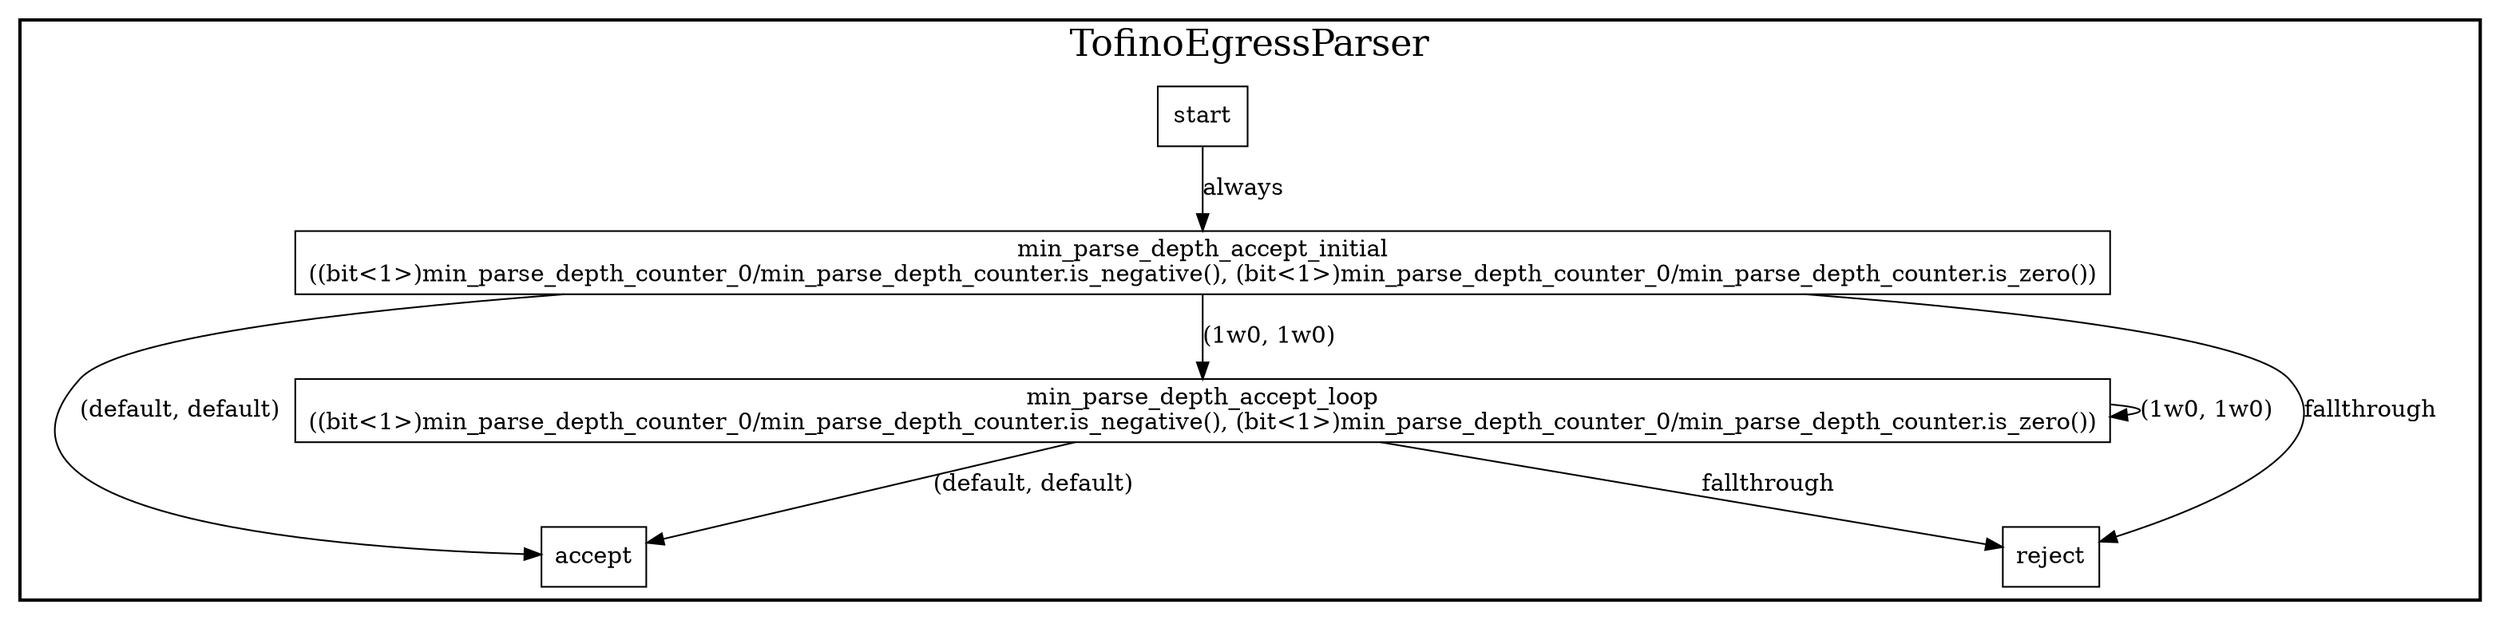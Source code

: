digraph TofinoEgressParser {
subgraph clusterTofinoEgressParser {
graph [
fontsize="22pt", label=TofinoEgressParser, style=bold];
0[label=start, margin="", shape=rectangle, style=solid];
1[label=accept, margin="", shape=rectangle, style=solid];
2[label=reject, margin="", shape=rectangle, style=solid];
3[label="min_parse_depth_accept_initial
((bit<1>)min_parse_depth_counter_0/min_parse_depth_counter.is_negative(), (bit<1>)min_parse_depth_counter_0/min_parse_depth_counter.is_zero())", margin="", shape=rectangle, style=solid];
4[label="min_parse_depth_accept_loop
((bit<1>)min_parse_depth_counter_0/min_parse_depth_counter.is_negative(), (bit<1>)min_parse_depth_counter_0/min_parse_depth_counter.is_zero())", margin="", shape=rectangle, style=solid];
0 -> 3[label=always];
3 -> 4[label="(1w0, 1w0)"];
3 -> 1[label="(default, default)"];
3 -> 2[label=fallthrough];
4 -> 4[label="(1w0, 1w0)"];
4 -> 1[label="(default, default)"];
4 -> 2[label=fallthrough];
}
}
